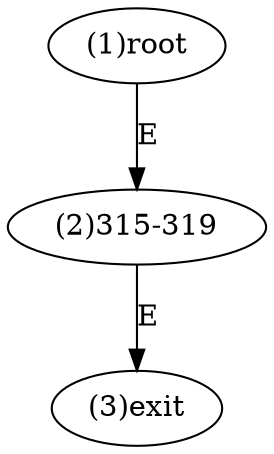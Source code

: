 digraph "" { 
1[ label="(1)root"];
2[ label="(2)315-319"];
3[ label="(3)exit"];
1->2[ label="E"];
2->3[ label="E"];
}